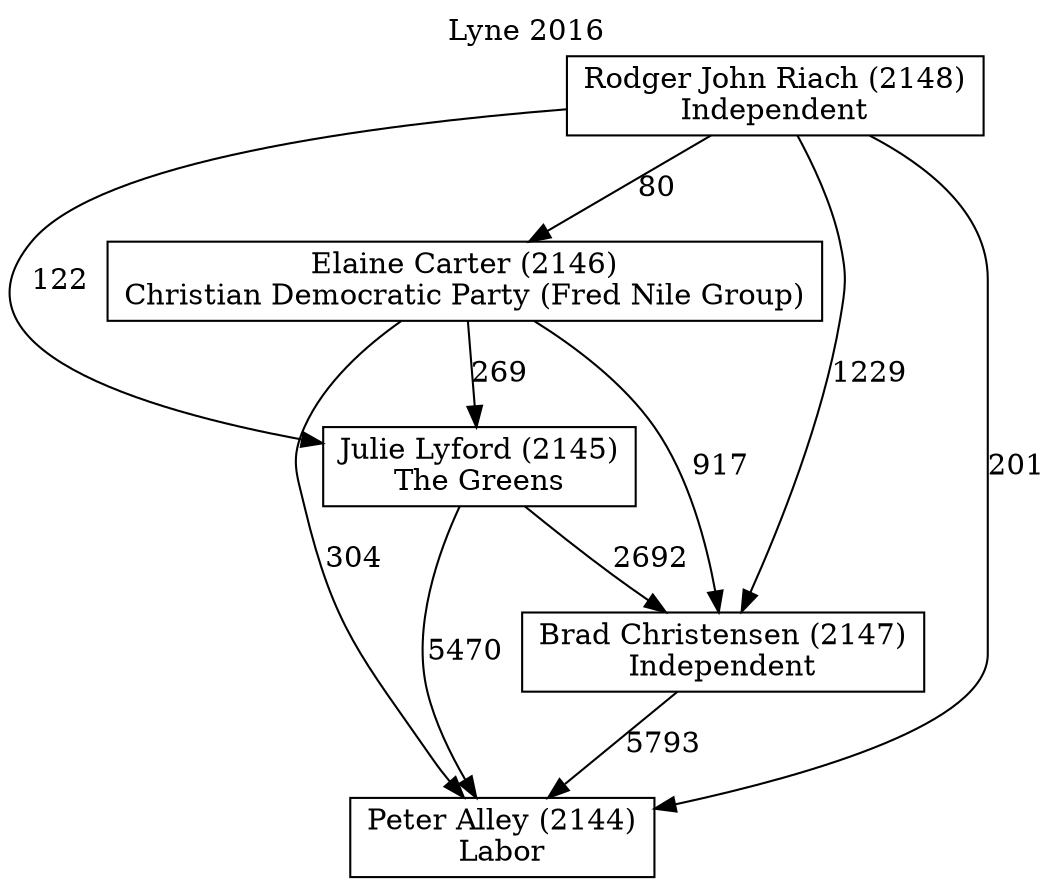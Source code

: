 // House preference flow
digraph "Peter Alley (2144)_Lyne_2016" {
	graph [label="Lyne 2016" labelloc=t mclimit=10]
	node [shape=box]
	"Brad Christensen (2147)" [label="Brad Christensen (2147)
Independent"]
	"Rodger John Riach (2148)" [label="Rodger John Riach (2148)
Independent"]
	"Julie Lyford (2145)" [label="Julie Lyford (2145)
The Greens"]
	"Peter Alley (2144)" [label="Peter Alley (2144)
Labor"]
	"Elaine Carter (2146)" [label="Elaine Carter (2146)
Christian Democratic Party (Fred Nile Group)"]
	"Rodger John Riach (2148)" -> "Peter Alley (2144)" [label=201]
	"Julie Lyford (2145)" -> "Brad Christensen (2147)" [label=2692]
	"Julie Lyford (2145)" -> "Peter Alley (2144)" [label=5470]
	"Rodger John Riach (2148)" -> "Julie Lyford (2145)" [label=122]
	"Rodger John Riach (2148)" -> "Brad Christensen (2147)" [label=1229]
	"Elaine Carter (2146)" -> "Julie Lyford (2145)" [label=269]
	"Brad Christensen (2147)" -> "Peter Alley (2144)" [label=5793]
	"Rodger John Riach (2148)" -> "Elaine Carter (2146)" [label=80]
	"Elaine Carter (2146)" -> "Brad Christensen (2147)" [label=917]
	"Elaine Carter (2146)" -> "Peter Alley (2144)" [label=304]
}
